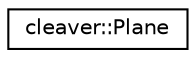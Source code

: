digraph "Graphical Class Hierarchy"
{
  edge [fontname="Helvetica",fontsize="10",labelfontname="Helvetica",labelfontsize="10"];
  node [fontname="Helvetica",fontsize="10",shape=record];
  rankdir="LR";
  Node1 [label="cleaver::Plane",height=0.2,width=0.4,color="black", fillcolor="white", style="filled",URL="$classcleaver_1_1_plane.html"];
}
